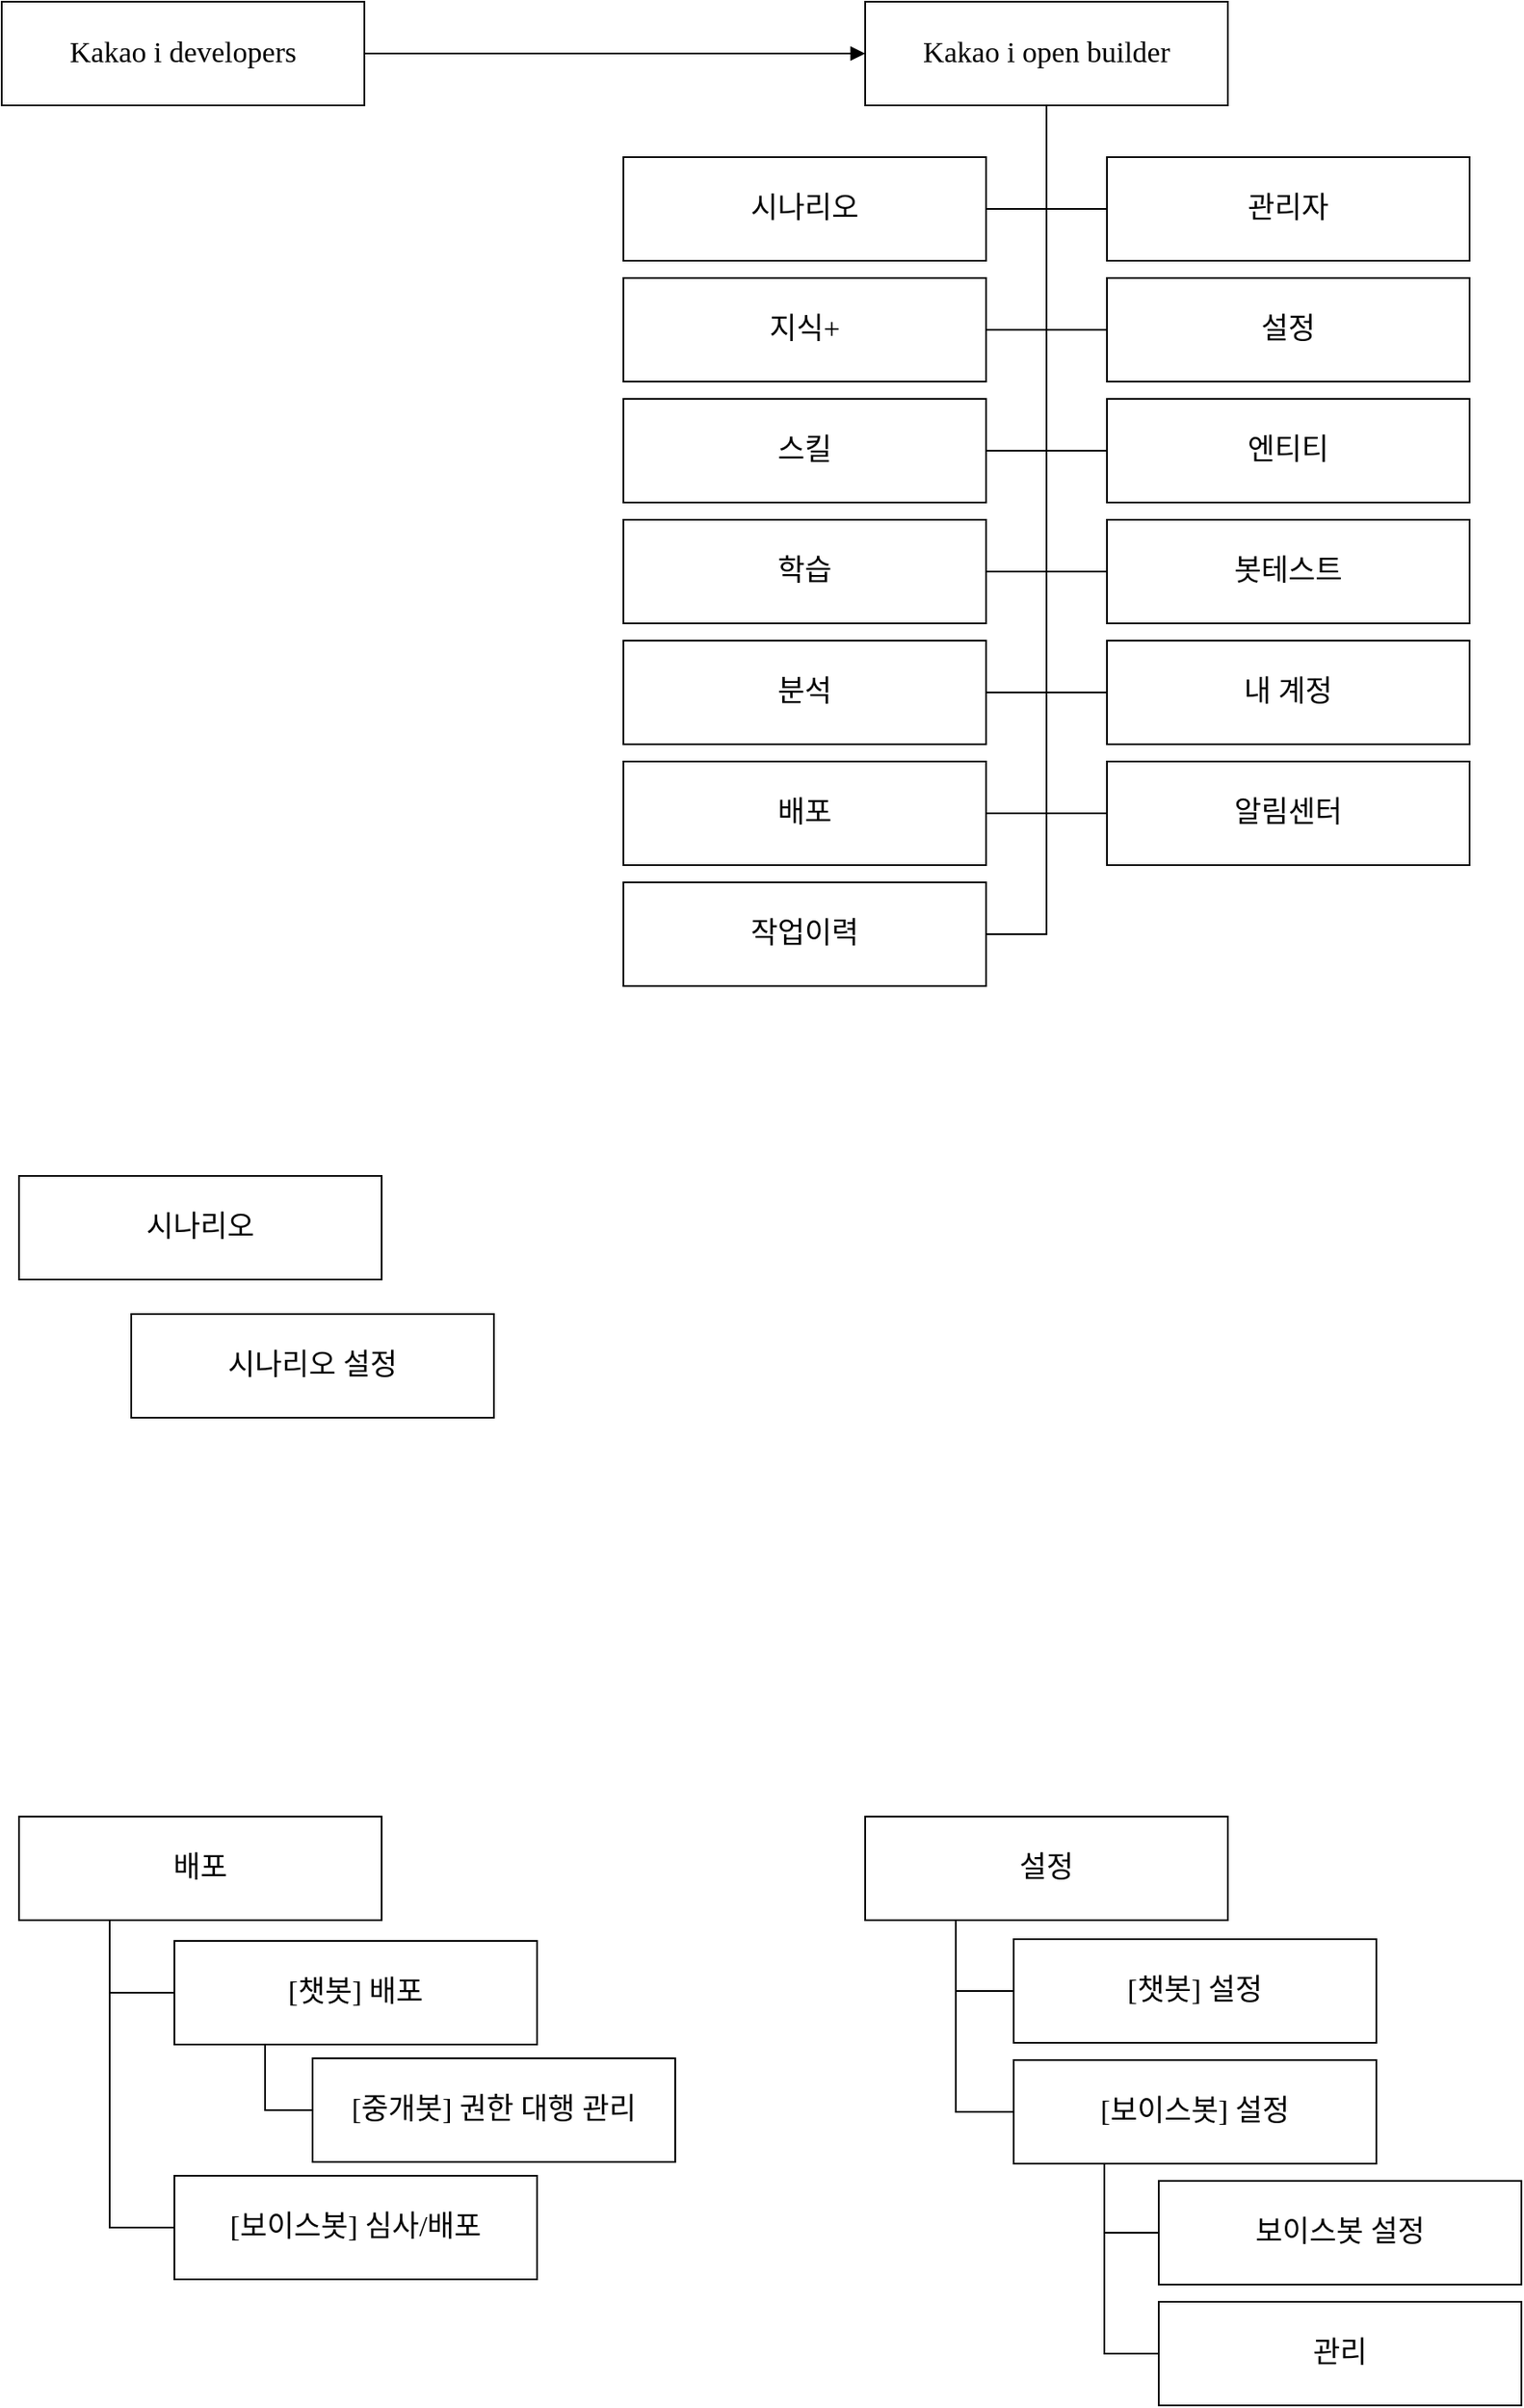 <mxfile version="10.7.1" type="github"><diagram id="oRVQdRAx0qsAmOMMxVm2" name="전체 그림"><mxGraphModel dx="797" dy="1107" grid="1" gridSize="10" guides="1" tooltips="1" connect="1" arrows="1" fold="1" page="1" pageScale="1" pageWidth="827" pageHeight="1169" math="0" shadow="0"><root><mxCell id="0"/><mxCell id="1" parent="0"/><mxCell id="0agNBl0zZX1pPAYlAShE-59" style="edgeStyle=orthogonalEdgeStyle;rounded=0;orthogonalLoop=1;jettySize=auto;html=1;exitX=1;exitY=0.5;exitDx=0;exitDy=0;entryX=0;entryY=0.5;entryDx=0;entryDy=0;endArrow=block;endFill=1;fontFamily=Verdana;fontSize=17;" parent="1" source="0agNBl0zZX1pPAYlAShE-5" target="0agNBl0zZX1pPAYlAShE-6" edge="1"><mxGeometry relative="1" as="geometry"/></mxCell><mxCell id="0agNBl0zZX1pPAYlAShE-5" value="Kakao i developers" style="rounded=0;whiteSpace=wrap;html=1;fontFamily=Verdana;fontSize=17;" parent="1" vertex="1"><mxGeometry x="30" y="30" width="210" height="60" as="geometry"/></mxCell><mxCell id="0agNBl0zZX1pPAYlAShE-60" style="edgeStyle=orthogonalEdgeStyle;rounded=0;orthogonalLoop=1;jettySize=auto;html=1;exitX=0.5;exitY=1;exitDx=0;exitDy=0;entryX=1;entryY=0.5;entryDx=0;entryDy=0;endArrow=none;endFill=0;fontFamily=Verdana;fontSize=17;" parent="1" source="0agNBl0zZX1pPAYlAShE-6" target="0agNBl0zZX1pPAYlAShE-7" edge="1"><mxGeometry relative="1" as="geometry"/></mxCell><mxCell id="0agNBl0zZX1pPAYlAShE-61" style="edgeStyle=orthogonalEdgeStyle;rounded=0;orthogonalLoop=1;jettySize=auto;html=1;exitX=0.5;exitY=1;exitDx=0;exitDy=0;entryX=0;entryY=0.5;entryDx=0;entryDy=0;endArrow=none;endFill=0;fontFamily=Verdana;fontSize=17;" parent="1" source="0agNBl0zZX1pPAYlAShE-6" target="0agNBl0zZX1pPAYlAShE-14" edge="1"><mxGeometry relative="1" as="geometry"/></mxCell><mxCell id="0agNBl0zZX1pPAYlAShE-62" style="edgeStyle=orthogonalEdgeStyle;rounded=0;orthogonalLoop=1;jettySize=auto;html=1;exitX=0.5;exitY=1;exitDx=0;exitDy=0;entryX=1;entryY=0.5;entryDx=0;entryDy=0;endArrow=none;endFill=0;fontFamily=Verdana;fontSize=17;" parent="1" source="0agNBl0zZX1pPAYlAShE-6" target="0agNBl0zZX1pPAYlAShE-8" edge="1"><mxGeometry relative="1" as="geometry"/></mxCell><mxCell id="0agNBl0zZX1pPAYlAShE-63" style="edgeStyle=orthogonalEdgeStyle;rounded=0;orthogonalLoop=1;jettySize=auto;html=1;exitX=0.5;exitY=1;exitDx=0;exitDy=0;entryX=0;entryY=0.5;entryDx=0;entryDy=0;endArrow=none;endFill=0;fontFamily=Verdana;fontSize=17;" parent="1" source="0agNBl0zZX1pPAYlAShE-6" target="0agNBl0zZX1pPAYlAShE-15" edge="1"><mxGeometry relative="1" as="geometry"/></mxCell><mxCell id="0agNBl0zZX1pPAYlAShE-64" style="edgeStyle=orthogonalEdgeStyle;rounded=0;orthogonalLoop=1;jettySize=auto;html=1;exitX=0.5;exitY=1;exitDx=0;exitDy=0;entryX=1;entryY=0.5;entryDx=0;entryDy=0;endArrow=none;endFill=0;fontFamily=Verdana;fontSize=17;" parent="1" source="0agNBl0zZX1pPAYlAShE-6" target="0agNBl0zZX1pPAYlAShE-9" edge="1"><mxGeometry relative="1" as="geometry"/></mxCell><mxCell id="0agNBl0zZX1pPAYlAShE-65" style="edgeStyle=orthogonalEdgeStyle;rounded=0;orthogonalLoop=1;jettySize=auto;html=1;exitX=0.5;exitY=1;exitDx=0;exitDy=0;entryX=0;entryY=0.5;entryDx=0;entryDy=0;endArrow=none;endFill=0;fontFamily=Verdana;fontSize=17;" parent="1" source="0agNBl0zZX1pPAYlAShE-6" target="0agNBl0zZX1pPAYlAShE-17" edge="1"><mxGeometry relative="1" as="geometry"/></mxCell><mxCell id="0agNBl0zZX1pPAYlAShE-66" style="edgeStyle=orthogonalEdgeStyle;rounded=0;orthogonalLoop=1;jettySize=auto;html=1;exitX=0.5;exitY=1;exitDx=0;exitDy=0;entryX=1;entryY=0.5;entryDx=0;entryDy=0;endArrow=none;endFill=0;fontFamily=Verdana;fontSize=17;" parent="1" source="0agNBl0zZX1pPAYlAShE-6" target="0agNBl0zZX1pPAYlAShE-10" edge="1"><mxGeometry relative="1" as="geometry"/></mxCell><mxCell id="0agNBl0zZX1pPAYlAShE-67" style="edgeStyle=orthogonalEdgeStyle;rounded=0;orthogonalLoop=1;jettySize=auto;html=1;exitX=0.5;exitY=1;exitDx=0;exitDy=0;entryX=0;entryY=0.5;entryDx=0;entryDy=0;endArrow=none;endFill=0;fontFamily=Verdana;fontSize=17;" parent="1" source="0agNBl0zZX1pPAYlAShE-6" target="0agNBl0zZX1pPAYlAShE-18" edge="1"><mxGeometry relative="1" as="geometry"/></mxCell><mxCell id="0agNBl0zZX1pPAYlAShE-68" style="edgeStyle=orthogonalEdgeStyle;rounded=0;orthogonalLoop=1;jettySize=auto;html=1;exitX=0.5;exitY=1;exitDx=0;exitDy=0;entryX=1;entryY=0.5;entryDx=0;entryDy=0;endArrow=none;endFill=0;fontFamily=Verdana;fontSize=17;" parent="1" source="0agNBl0zZX1pPAYlAShE-6" target="0agNBl0zZX1pPAYlAShE-11" edge="1"><mxGeometry relative="1" as="geometry"/></mxCell><mxCell id="0agNBl0zZX1pPAYlAShE-69" style="edgeStyle=orthogonalEdgeStyle;rounded=0;orthogonalLoop=1;jettySize=auto;html=1;exitX=0.5;exitY=1;exitDx=0;exitDy=0;entryX=0;entryY=0.5;entryDx=0;entryDy=0;endArrow=none;endFill=0;fontFamily=Verdana;fontSize=17;" parent="1" source="0agNBl0zZX1pPAYlAShE-6" target="0agNBl0zZX1pPAYlAShE-19" edge="1"><mxGeometry relative="1" as="geometry"/></mxCell><mxCell id="0agNBl0zZX1pPAYlAShE-70" style="edgeStyle=orthogonalEdgeStyle;rounded=0;orthogonalLoop=1;jettySize=auto;html=1;exitX=0.5;exitY=1;exitDx=0;exitDy=0;entryX=1;entryY=0.5;entryDx=0;entryDy=0;endArrow=none;endFill=0;fontFamily=Verdana;fontSize=17;" parent="1" source="0agNBl0zZX1pPAYlAShE-6" target="0agNBl0zZX1pPAYlAShE-12" edge="1"><mxGeometry relative="1" as="geometry"/></mxCell><mxCell id="0agNBl0zZX1pPAYlAShE-71" style="edgeStyle=orthogonalEdgeStyle;rounded=0;orthogonalLoop=1;jettySize=auto;html=1;exitX=0.5;exitY=1;exitDx=0;exitDy=0;entryX=0;entryY=0.5;entryDx=0;entryDy=0;endArrow=none;endFill=0;fontFamily=Verdana;fontSize=17;" parent="1" source="0agNBl0zZX1pPAYlAShE-6" target="0agNBl0zZX1pPAYlAShE-20" edge="1"><mxGeometry relative="1" as="geometry"/></mxCell><mxCell id="0agNBl0zZX1pPAYlAShE-72" style="edgeStyle=orthogonalEdgeStyle;rounded=0;orthogonalLoop=1;jettySize=auto;html=1;exitX=0.5;exitY=1;exitDx=0;exitDy=0;entryX=1;entryY=0.5;entryDx=0;entryDy=0;endArrow=none;endFill=0;fontFamily=Verdana;fontSize=17;" parent="1" source="0agNBl0zZX1pPAYlAShE-6" target="0agNBl0zZX1pPAYlAShE-13" edge="1"><mxGeometry relative="1" as="geometry"/></mxCell><mxCell id="0agNBl0zZX1pPAYlAShE-6" value="Kakao i open builder" style="rounded=0;whiteSpace=wrap;html=1;fontFamily=Verdana;fontSize=17;" parent="1" vertex="1"><mxGeometry x="530" y="30" width="210" height="60" as="geometry"/></mxCell><mxCell id="0agNBl0zZX1pPAYlAShE-7" value="시나리오&lt;br style=&quot;font-size: 17px;&quot;&gt;" style="rounded=0;whiteSpace=wrap;html=1;fontFamily=Verdana;fontSize=17;" parent="1" vertex="1"><mxGeometry x="390" y="120" width="210" height="60" as="geometry"/></mxCell><mxCell id="0agNBl0zZX1pPAYlAShE-8" value="지식+&lt;br style=&quot;font-size: 17px&quot;&gt;" style="rounded=0;whiteSpace=wrap;html=1;fontFamily=Verdana;fontSize=17;" parent="1" vertex="1"><mxGeometry x="390" y="190" width="210" height="60" as="geometry"/></mxCell><mxCell id="0agNBl0zZX1pPAYlAShE-9" value="스킬&lt;br style=&quot;font-size: 17px&quot;&gt;" style="rounded=0;whiteSpace=wrap;html=1;fontFamily=Verdana;fontSize=17;" parent="1" vertex="1"><mxGeometry x="390" y="260" width="210" height="60" as="geometry"/></mxCell><mxCell id="0agNBl0zZX1pPAYlAShE-10" value="학습&lt;br style=&quot;font-size: 17px&quot;&gt;" style="rounded=0;whiteSpace=wrap;html=1;fontFamily=Verdana;fontSize=17;" parent="1" vertex="1"><mxGeometry x="390" y="330" width="210" height="60" as="geometry"/></mxCell><mxCell id="0agNBl0zZX1pPAYlAShE-11" value="분석&lt;br style=&quot;font-size: 17px&quot;&gt;" style="rounded=0;whiteSpace=wrap;html=1;fontFamily=Verdana;fontSize=17;" parent="1" vertex="1"><mxGeometry x="390" y="400" width="210" height="60" as="geometry"/></mxCell><mxCell id="0agNBl0zZX1pPAYlAShE-12" value="배포&lt;br style=&quot;font-size: 17px&quot;&gt;" style="rounded=0;whiteSpace=wrap;html=1;fontFamily=Verdana;fontSize=17;" parent="1" vertex="1"><mxGeometry x="390" y="470" width="210" height="60" as="geometry"/></mxCell><mxCell id="0agNBl0zZX1pPAYlAShE-13" value="작업이력&lt;br style=&quot;font-size: 17px&quot;&gt;" style="rounded=0;whiteSpace=wrap;html=1;fontFamily=Verdana;fontSize=17;" parent="1" vertex="1"><mxGeometry x="390" y="540" width="210" height="60" as="geometry"/></mxCell><mxCell id="0agNBl0zZX1pPAYlAShE-14" value="관리자&lt;br style=&quot;font-size: 17px&quot;&gt;" style="rounded=0;whiteSpace=wrap;html=1;fontFamily=Verdana;fontSize=17;" parent="1" vertex="1"><mxGeometry x="670" y="120" width="210" height="60" as="geometry"/></mxCell><mxCell id="0agNBl0zZX1pPAYlAShE-15" value="설정&lt;br style=&quot;font-size: 17px&quot;&gt;" style="rounded=0;whiteSpace=wrap;html=1;fontFamily=Verdana;fontSize=17;" parent="1" vertex="1"><mxGeometry x="670" y="190" width="210" height="60" as="geometry"/></mxCell><mxCell id="0agNBl0zZX1pPAYlAShE-17" value="엔티티&lt;br style=&quot;font-size: 17px&quot;&gt;" style="rounded=0;whiteSpace=wrap;html=1;fontFamily=Verdana;fontSize=17;" parent="1" vertex="1"><mxGeometry x="670" y="260" width="210" height="60" as="geometry"/></mxCell><mxCell id="0agNBl0zZX1pPAYlAShE-18" value="봇테스트&lt;br style=&quot;font-size: 17px&quot;&gt;" style="rounded=0;whiteSpace=wrap;html=1;fontFamily=Verdana;fontSize=17;" parent="1" vertex="1"><mxGeometry x="670" y="330" width="210" height="60" as="geometry"/></mxCell><mxCell id="0agNBl0zZX1pPAYlAShE-19" value="내 계정&lt;br style=&quot;font-size: 17px&quot;&gt;" style="rounded=0;whiteSpace=wrap;html=1;fontFamily=Verdana;fontSize=17;" parent="1" vertex="1"><mxGeometry x="670" y="400" width="210" height="60" as="geometry"/></mxCell><mxCell id="0agNBl0zZX1pPAYlAShE-20" value="알림센터&lt;br style=&quot;font-size: 17px&quot;&gt;" style="rounded=0;whiteSpace=wrap;html=1;fontFamily=Verdana;fontSize=17;" parent="1" vertex="1"><mxGeometry x="670" y="470" width="210" height="60" as="geometry"/></mxCell><mxCell id="0agNBl0zZX1pPAYlAShE-51" style="edgeStyle=orthogonalEdgeStyle;rounded=0;orthogonalLoop=1;jettySize=auto;html=1;exitX=0.25;exitY=1;exitDx=0;exitDy=0;entryX=0;entryY=0.5;entryDx=0;entryDy=0;endArrow=none;endFill=0;fontFamily=Verdana;fontSize=17;" parent="1" source="0agNBl0zZX1pPAYlAShE-27" target="0agNBl0zZX1pPAYlAShE-28" edge="1"><mxGeometry relative="1" as="geometry"/></mxCell><mxCell id="0agNBl0zZX1pPAYlAShE-27" value="[챗봇] 배포&lt;br style=&quot;font-size: 17px&quot;&gt;" style="rounded=0;whiteSpace=wrap;html=1;fontFamily=Verdana;fontSize=17;" parent="1" vertex="1"><mxGeometry x="130" y="1153" width="210" height="60" as="geometry"/></mxCell><mxCell id="0agNBl0zZX1pPAYlAShE-28" value="[중개봇] 권한 대행 관리&lt;br style=&quot;font-size: 17px&quot;&gt;" style="rounded=0;whiteSpace=wrap;html=1;fontFamily=Verdana;fontSize=17;" parent="1" vertex="1"><mxGeometry x="210" y="1221" width="210" height="60" as="geometry"/></mxCell><mxCell id="0agNBl0zZX1pPAYlAShE-55" style="edgeStyle=orthogonalEdgeStyle;rounded=0;orthogonalLoop=1;jettySize=auto;html=1;exitX=0.25;exitY=1;exitDx=0;exitDy=0;entryX=0;entryY=0.5;entryDx=0;entryDy=0;endArrow=none;endFill=0;fontFamily=Verdana;fontSize=17;" parent="1" source="0agNBl0zZX1pPAYlAShE-29" target="0agNBl0zZX1pPAYlAShE-30" edge="1"><mxGeometry relative="1" as="geometry"/></mxCell><mxCell id="0agNBl0zZX1pPAYlAShE-58" style="edgeStyle=orthogonalEdgeStyle;rounded=0;orthogonalLoop=1;jettySize=auto;html=1;exitX=0.25;exitY=1;exitDx=0;exitDy=0;entryX=0;entryY=0.5;entryDx=0;entryDy=0;endArrow=none;endFill=0;fontFamily=Verdana;fontSize=17;" parent="1" source="0agNBl0zZX1pPAYlAShE-29" target="0agNBl0zZX1pPAYlAShE-31" edge="1"><mxGeometry relative="1" as="geometry"/></mxCell><mxCell id="0agNBl0zZX1pPAYlAShE-29" value="[보이스봇] 설정&lt;br style=&quot;font-size: 17px&quot;&gt;" style="rounded=0;whiteSpace=wrap;html=1;fontFamily=Verdana;fontSize=17;" parent="1" vertex="1"><mxGeometry x="616" y="1222" width="210" height="60" as="geometry"/></mxCell><mxCell id="0agNBl0zZX1pPAYlAShE-30" value="보이스봇 설정&lt;br style=&quot;font-size: 17px&quot;&gt;" style="rounded=0;whiteSpace=wrap;html=1;fontFamily=Verdana;fontSize=17;" parent="1" vertex="1"><mxGeometry x="700" y="1292" width="210" height="60" as="geometry"/></mxCell><mxCell id="0agNBl0zZX1pPAYlAShE-31" value="관리&lt;br style=&quot;font-size: 17px&quot;&gt;" style="rounded=0;whiteSpace=wrap;html=1;fontFamily=Verdana;fontSize=17;" parent="1" vertex="1"><mxGeometry x="700" y="1362" width="210" height="60" as="geometry"/></mxCell><mxCell id="0agNBl0zZX1pPAYlAShE-32" value="[챗봇] 설정&lt;br style=&quot;font-size: 17px&quot;&gt;" style="rounded=0;whiteSpace=wrap;html=1;fontFamily=Verdana;fontSize=17;" parent="1" vertex="1"><mxGeometry x="616" y="1152" width="210" height="60" as="geometry"/></mxCell><mxCell id="0agNBl0zZX1pPAYlAShE-53" style="edgeStyle=orthogonalEdgeStyle;rounded=0;orthogonalLoop=1;jettySize=auto;html=1;exitX=0.25;exitY=1;exitDx=0;exitDy=0;entryX=0;entryY=0.5;entryDx=0;entryDy=0;endArrow=none;endFill=0;fontFamily=Verdana;fontSize=17;" parent="1" source="0agNBl0zZX1pPAYlAShE-33" target="0agNBl0zZX1pPAYlAShE-32" edge="1"><mxGeometry relative="1" as="geometry"/></mxCell><mxCell id="0agNBl0zZX1pPAYlAShE-54" style="edgeStyle=orthogonalEdgeStyle;rounded=0;orthogonalLoop=1;jettySize=auto;html=1;exitX=0.25;exitY=1;exitDx=0;exitDy=0;endArrow=none;endFill=0;fontFamily=Verdana;fontSize=17;entryX=0;entryY=0.5;entryDx=0;entryDy=0;" parent="1" source="0agNBl0zZX1pPAYlAShE-33" target="0agNBl0zZX1pPAYlAShE-29" edge="1"><mxGeometry relative="1" as="geometry"><mxPoint x="590" y="1271" as="targetPoint"/></mxGeometry></mxCell><mxCell id="0agNBl0zZX1pPAYlAShE-33" value="설정&lt;br style=&quot;font-size: 17px&quot;&gt;" style="rounded=0;whiteSpace=wrap;html=1;fontFamily=Verdana;fontSize=17;" parent="1" vertex="1"><mxGeometry x="530" y="1081" width="210" height="60" as="geometry"/></mxCell><mxCell id="0agNBl0zZX1pPAYlAShE-36" value="[보이스봇] 심사/배포&lt;br style=&quot;font-size: 17px&quot;&gt;" style="rounded=0;whiteSpace=wrap;html=1;fontFamily=Verdana;fontSize=17;" parent="1" vertex="1"><mxGeometry x="130" y="1289" width="210" height="60" as="geometry"/></mxCell><mxCell id="0agNBl0zZX1pPAYlAShE-50" style="edgeStyle=orthogonalEdgeStyle;rounded=0;orthogonalLoop=1;jettySize=auto;html=1;exitX=0.25;exitY=1;exitDx=0;exitDy=0;entryX=0;entryY=0.5;entryDx=0;entryDy=0;endArrow=none;endFill=0;fontFamily=Verdana;fontSize=17;" parent="1" source="0agNBl0zZX1pPAYlAShE-37" target="0agNBl0zZX1pPAYlAShE-27" edge="1"><mxGeometry relative="1" as="geometry"/></mxCell><mxCell id="0agNBl0zZX1pPAYlAShE-52" style="edgeStyle=orthogonalEdgeStyle;rounded=0;orthogonalLoop=1;jettySize=auto;html=1;exitX=0.25;exitY=1;exitDx=0;exitDy=0;entryX=0;entryY=0.5;entryDx=0;entryDy=0;endArrow=none;endFill=0;fontFamily=Verdana;fontSize=17;" parent="1" source="0agNBl0zZX1pPAYlAShE-37" target="0agNBl0zZX1pPAYlAShE-36" edge="1"><mxGeometry relative="1" as="geometry"/></mxCell><mxCell id="0agNBl0zZX1pPAYlAShE-37" value="배포&lt;br style=&quot;font-size: 17px&quot;&gt;" style="rounded=0;whiteSpace=wrap;html=1;fontFamily=Verdana;fontSize=17;" parent="1" vertex="1"><mxGeometry x="40" y="1081" width="210" height="60" as="geometry"/></mxCell><mxCell id="1ZHV5qUbSwf58dYqy8w6-1" value="시나리오&lt;br style=&quot;font-size: 17px;&quot;&gt;" style="rounded=0;whiteSpace=wrap;html=1;fontFamily=Verdana;fontSize=17;" vertex="1" parent="1"><mxGeometry x="40" y="710" width="210" height="60" as="geometry"/></mxCell><mxCell id="1ZHV5qUbSwf58dYqy8w6-2" value="시나리오 설정&lt;br style=&quot;font-size: 17px&quot;&gt;" style="rounded=0;whiteSpace=wrap;html=1;fontFamily=Verdana;fontSize=17;" vertex="1" parent="1"><mxGeometry x="105" y="790" width="210" height="60" as="geometry"/></mxCell></root></mxGraphModel></diagram></mxfile>